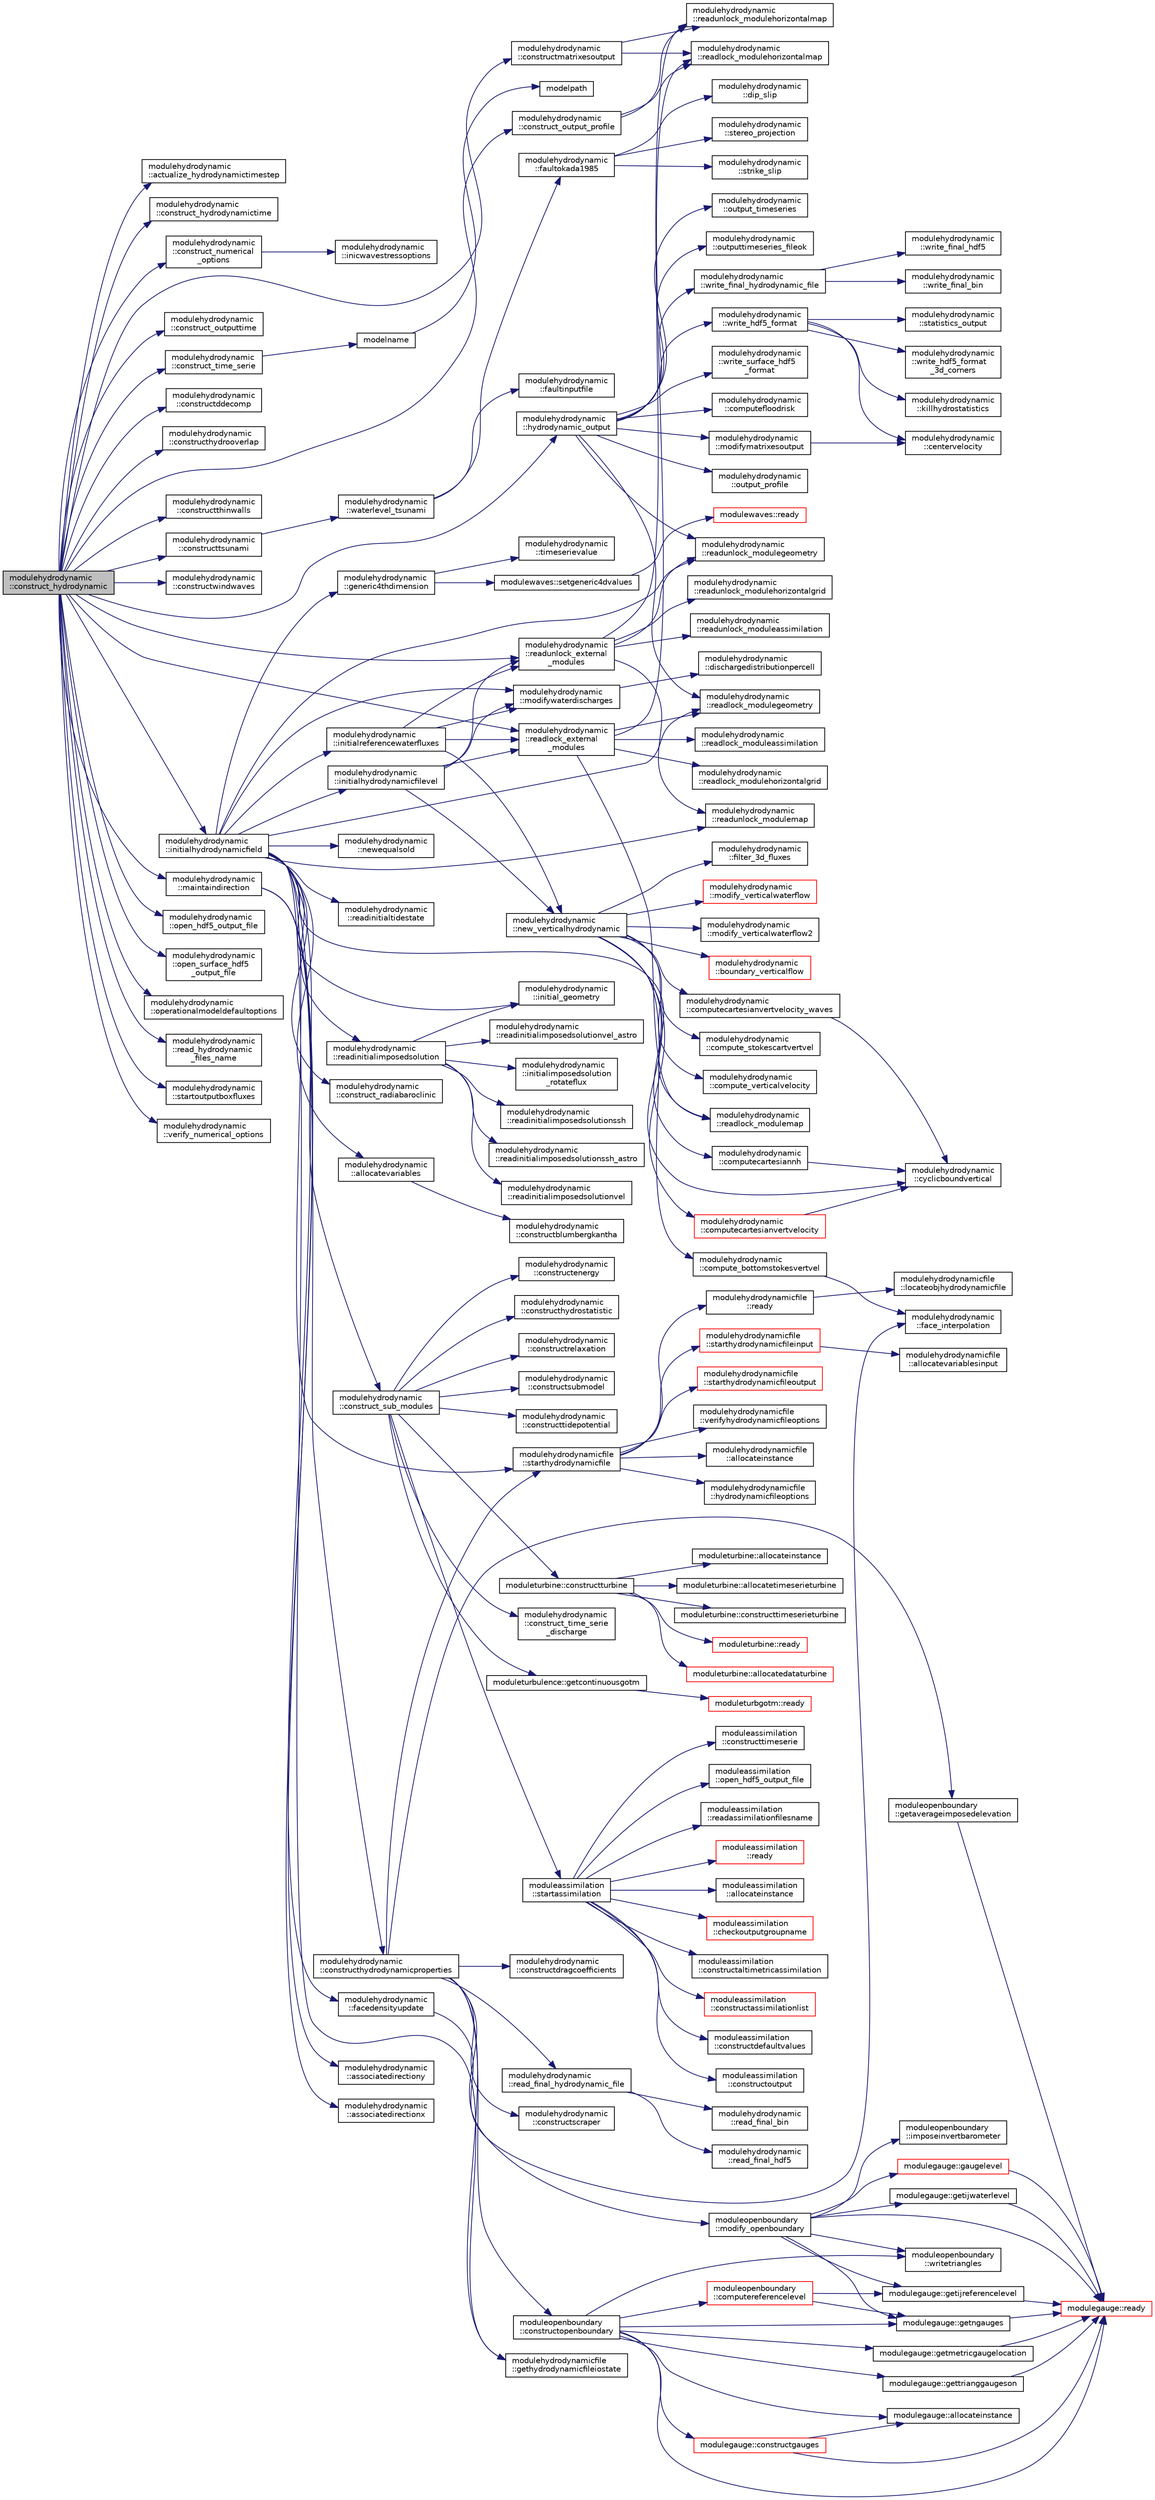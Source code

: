 digraph "modulehydrodynamic::construct_hydrodynamic"
{
 // LATEX_PDF_SIZE
  edge [fontname="Helvetica",fontsize="10",labelfontname="Helvetica",labelfontsize="10"];
  node [fontname="Helvetica",fontsize="10",shape=record];
  rankdir="LR";
  Node1 [label="modulehydrodynamic\l::construct_hydrodynamic",height=0.2,width=0.4,color="black", fillcolor="grey75", style="filled", fontcolor="black",tooltip=" "];
  Node1 -> Node2 [color="midnightblue",fontsize="10",style="solid",fontname="Helvetica"];
  Node2 [label="modulehydrodynamic\l::actualize_hydrodynamictimestep",height=0.2,width=0.4,color="black", fillcolor="white", style="filled",URL="$namespacemodulehydrodynamic.html#a1df79abd6d7bd327711cac635586b443",tooltip=" "];
  Node1 -> Node3 [color="midnightblue",fontsize="10",style="solid",fontname="Helvetica"];
  Node3 [label="modulehydrodynamic\l::construct_hydrodynamictime",height=0.2,width=0.4,color="black", fillcolor="white", style="filled",URL="$namespacemodulehydrodynamic.html#adacb48ce53fa202c94f8c282a714e069",tooltip=" "];
  Node1 -> Node4 [color="midnightblue",fontsize="10",style="solid",fontname="Helvetica"];
  Node4 [label="modulehydrodynamic\l::construct_numerical\l_options",height=0.2,width=0.4,color="black", fillcolor="white", style="filled",URL="$namespacemodulehydrodynamic.html#aec1826f2eaf93245fac759d36238b464",tooltip=" "];
  Node4 -> Node5 [color="midnightblue",fontsize="10",style="solid",fontname="Helvetica"];
  Node5 [label="modulehydrodynamic\l::inicwavestressoptions",height=0.2,width=0.4,color="black", fillcolor="white", style="filled",URL="$namespacemodulehydrodynamic.html#a95bd184509c8f6ec79226d6c0d2fac28",tooltip=" "];
  Node1 -> Node6 [color="midnightblue",fontsize="10",style="solid",fontname="Helvetica"];
  Node6 [label="modulehydrodynamic\l::construct_output_profile",height=0.2,width=0.4,color="black", fillcolor="white", style="filled",URL="$namespacemodulehydrodynamic.html#aa3b8aa943159cc40b65537cff1888b6e",tooltip=" "];
  Node6 -> Node7 [color="midnightblue",fontsize="10",style="solid",fontname="Helvetica"];
  Node7 [label="modulehydrodynamic\l::readlock_modulehorizontalmap",height=0.2,width=0.4,color="black", fillcolor="white", style="filled",URL="$namespacemodulehydrodynamic.html#a2b7951ef8d3385a7141d22cbca764a93",tooltip=" "];
  Node6 -> Node8 [color="midnightblue",fontsize="10",style="solid",fontname="Helvetica"];
  Node8 [label="modulehydrodynamic\l::readunlock_modulehorizontalmap",height=0.2,width=0.4,color="black", fillcolor="white", style="filled",URL="$namespacemodulehydrodynamic.html#af77f71622ac304600bd312437b8af339",tooltip=" "];
  Node1 -> Node9 [color="midnightblue",fontsize="10",style="solid",fontname="Helvetica"];
  Node9 [label="modulehydrodynamic\l::construct_outputtime",height=0.2,width=0.4,color="black", fillcolor="white", style="filled",URL="$namespacemodulehydrodynamic.html#aea0ceff2b860562b897884814ae392d9",tooltip=" "];
  Node1 -> Node10 [color="midnightblue",fontsize="10",style="solid",fontname="Helvetica"];
  Node10 [label="modulehydrodynamic\l::construct_time_serie",height=0.2,width=0.4,color="black", fillcolor="white", style="filled",URL="$namespacemodulehydrodynamic.html#a50ddc8a159376915f9ee9328f388d4fe",tooltip=" "];
  Node10 -> Node11 [color="midnightblue",fontsize="10",style="solid",fontname="Helvetica"];
  Node11 [label="modelname",height=0.2,width=0.4,color="black", fillcolor="white", style="filled",URL="$_main_8_f90.html#af0ae0b978e6573bc461573aa66062e83",tooltip=" "];
  Node11 -> Node12 [color="midnightblue",fontsize="10",style="solid",fontname="Helvetica"];
  Node12 [label="modelpath",height=0.2,width=0.4,color="black", fillcolor="white", style="filled",URL="$_main_8_f90.html#ada5b220b45dcba73a75264dcde43e3bd",tooltip=" "];
  Node1 -> Node13 [color="midnightblue",fontsize="10",style="solid",fontname="Helvetica"];
  Node13 [label="modulehydrodynamic\l::constructddecomp",height=0.2,width=0.4,color="black", fillcolor="white", style="filled",URL="$namespacemodulehydrodynamic.html#ac05ecc81fa8270b9ed0247f513b0c5d9",tooltip=" "];
  Node1 -> Node14 [color="midnightblue",fontsize="10",style="solid",fontname="Helvetica"];
  Node14 [label="modulehydrodynamic\l::constructhydrooverlap",height=0.2,width=0.4,color="black", fillcolor="white", style="filled",URL="$namespacemodulehydrodynamic.html#a144fedbdcc486e7eda6dcae5d0b49d78",tooltip=" "];
  Node1 -> Node15 [color="midnightblue",fontsize="10",style="solid",fontname="Helvetica"];
  Node15 [label="modulehydrodynamic\l::constructmatrixesoutput",height=0.2,width=0.4,color="black", fillcolor="white", style="filled",URL="$namespacemodulehydrodynamic.html#a40ae80918927a7eb25c954cec3bd2b40",tooltip=" "];
  Node15 -> Node7 [color="midnightblue",fontsize="10",style="solid",fontname="Helvetica"];
  Node15 -> Node8 [color="midnightblue",fontsize="10",style="solid",fontname="Helvetica"];
  Node1 -> Node16 [color="midnightblue",fontsize="10",style="solid",fontname="Helvetica"];
  Node16 [label="modulehydrodynamic\l::constructthinwalls",height=0.2,width=0.4,color="black", fillcolor="white", style="filled",URL="$namespacemodulehydrodynamic.html#a072dc4d4b10aa4a8338fa245f13abfec",tooltip=" "];
  Node1 -> Node17 [color="midnightblue",fontsize="10",style="solid",fontname="Helvetica"];
  Node17 [label="modulehydrodynamic\l::constructtsunami",height=0.2,width=0.4,color="black", fillcolor="white", style="filled",URL="$namespacemodulehydrodynamic.html#a4884a32bf5be45ca0a9b657f2998efa7",tooltip=" "];
  Node17 -> Node18 [color="midnightblue",fontsize="10",style="solid",fontname="Helvetica"];
  Node18 [label="modulehydrodynamic\l::waterlevel_tsunami",height=0.2,width=0.4,color="black", fillcolor="white", style="filled",URL="$namespacemodulehydrodynamic.html#af4cd55d170e7b64149a737b5bbe9951c",tooltip=" "];
  Node18 -> Node19 [color="midnightblue",fontsize="10",style="solid",fontname="Helvetica"];
  Node19 [label="modulehydrodynamic\l::faultinputfile",height=0.2,width=0.4,color="black", fillcolor="white", style="filled",URL="$namespacemodulehydrodynamic.html#a639b9213d8587d0f1a43c4b8f842d43f",tooltip=" "];
  Node18 -> Node20 [color="midnightblue",fontsize="10",style="solid",fontname="Helvetica"];
  Node20 [label="modulehydrodynamic\l::faultokada1985",height=0.2,width=0.4,color="black", fillcolor="white", style="filled",URL="$namespacemodulehydrodynamic.html#af90f1292b4b75aa67f18563e3030e056",tooltip=" "];
  Node20 -> Node21 [color="midnightblue",fontsize="10",style="solid",fontname="Helvetica"];
  Node21 [label="modulehydrodynamic\l::dip_slip",height=0.2,width=0.4,color="black", fillcolor="white", style="filled",URL="$namespacemodulehydrodynamic.html#a95f2fab061ef070b4278d48f1e7028e2",tooltip=" "];
  Node20 -> Node22 [color="midnightblue",fontsize="10",style="solid",fontname="Helvetica"];
  Node22 [label="modulehydrodynamic\l::stereo_projection",height=0.2,width=0.4,color="black", fillcolor="white", style="filled",URL="$namespacemodulehydrodynamic.html#a1d685e489f857af3dd0c69835d0b081d",tooltip=" "];
  Node20 -> Node23 [color="midnightblue",fontsize="10",style="solid",fontname="Helvetica"];
  Node23 [label="modulehydrodynamic\l::strike_slip",height=0.2,width=0.4,color="black", fillcolor="white", style="filled",URL="$namespacemodulehydrodynamic.html#a38a2568403edbdf1d10000f553f39252",tooltip=" "];
  Node1 -> Node24 [color="midnightblue",fontsize="10",style="solid",fontname="Helvetica"];
  Node24 [label="modulehydrodynamic\l::constructwindwaves",height=0.2,width=0.4,color="black", fillcolor="white", style="filled",URL="$namespacemodulehydrodynamic.html#acf1676d4429b32307257ed7006fc59e1",tooltip=" "];
  Node1 -> Node25 [color="midnightblue",fontsize="10",style="solid",fontname="Helvetica"];
  Node25 [label="modulehydrodynamic\l::hydrodynamic_output",height=0.2,width=0.4,color="black", fillcolor="white", style="filled",URL="$namespacemodulehydrodynamic.html#a60b8585327586b632ce2934f2676df87",tooltip=" "];
  Node25 -> Node26 [color="midnightblue",fontsize="10",style="solid",fontname="Helvetica"];
  Node26 [label="modulehydrodynamic\l::computefloodrisk",height=0.2,width=0.4,color="black", fillcolor="white", style="filled",URL="$namespacemodulehydrodynamic.html#a3ccbfcaea30af1d03bc8f158f2262081",tooltip=" "];
  Node25 -> Node27 [color="midnightblue",fontsize="10",style="solid",fontname="Helvetica"];
  Node27 [label="modulehydrodynamic\l::modifymatrixesoutput",height=0.2,width=0.4,color="black", fillcolor="white", style="filled",URL="$namespacemodulehydrodynamic.html#a855667e612812156b0ef3370781b2665",tooltip=" "];
  Node27 -> Node28 [color="midnightblue",fontsize="10",style="solid",fontname="Helvetica"];
  Node28 [label="modulehydrodynamic\l::centervelocity",height=0.2,width=0.4,color="black", fillcolor="white", style="filled",URL="$namespacemodulehydrodynamic.html#a7bcb9032bfe7bf84ef03ab8c66f0f159",tooltip=" "];
  Node25 -> Node29 [color="midnightblue",fontsize="10",style="solid",fontname="Helvetica"];
  Node29 [label="modulehydrodynamic\l::output_profile",height=0.2,width=0.4,color="black", fillcolor="white", style="filled",URL="$namespacemodulehydrodynamic.html#aad9764fae86ae409938db759114d0a42",tooltip=" "];
  Node25 -> Node30 [color="midnightblue",fontsize="10",style="solid",fontname="Helvetica"];
  Node30 [label="modulehydrodynamic\l::output_timeseries",height=0.2,width=0.4,color="black", fillcolor="white", style="filled",URL="$namespacemodulehydrodynamic.html#ab09a29c4bbdb3a0c03a3e8630b2d0829",tooltip=" "];
  Node25 -> Node31 [color="midnightblue",fontsize="10",style="solid",fontname="Helvetica"];
  Node31 [label="modulehydrodynamic\l::outputtimeseries_fileok",height=0.2,width=0.4,color="black", fillcolor="white", style="filled",URL="$namespacemodulehydrodynamic.html#afe3a3545dc2734b3f2191fd87324ec7b",tooltip=" "];
  Node25 -> Node32 [color="midnightblue",fontsize="10",style="solid",fontname="Helvetica"];
  Node32 [label="modulehydrodynamic\l::readlock_modulegeometry",height=0.2,width=0.4,color="black", fillcolor="white", style="filled",URL="$namespacemodulehydrodynamic.html#a1a5e2244778fa6a2caa0ff13ec7eb67b",tooltip=" "];
  Node25 -> Node33 [color="midnightblue",fontsize="10",style="solid",fontname="Helvetica"];
  Node33 [label="modulehydrodynamic\l::readunlock_modulegeometry",height=0.2,width=0.4,color="black", fillcolor="white", style="filled",URL="$namespacemodulehydrodynamic.html#a987bae5d3ffa9f3fc96e0dfa2ead01ad",tooltip=" "];
  Node25 -> Node34 [color="midnightblue",fontsize="10",style="solid",fontname="Helvetica"];
  Node34 [label="modulehydrodynamic\l::write_final_hydrodynamic_file",height=0.2,width=0.4,color="black", fillcolor="white", style="filled",URL="$namespacemodulehydrodynamic.html#a633e5bd5e4240a071e45a505396056eb",tooltip=" "];
  Node34 -> Node35 [color="midnightblue",fontsize="10",style="solid",fontname="Helvetica"];
  Node35 [label="modulehydrodynamic\l::write_final_bin",height=0.2,width=0.4,color="black", fillcolor="white", style="filled",URL="$namespacemodulehydrodynamic.html#a5bdef2c140ebc772066fbee498f4cccb",tooltip=" "];
  Node34 -> Node36 [color="midnightblue",fontsize="10",style="solid",fontname="Helvetica"];
  Node36 [label="modulehydrodynamic\l::write_final_hdf5",height=0.2,width=0.4,color="black", fillcolor="white", style="filled",URL="$namespacemodulehydrodynamic.html#af8baaec85d39b5b0c7ce04593a4ba674",tooltip=" "];
  Node25 -> Node37 [color="midnightblue",fontsize="10",style="solid",fontname="Helvetica"];
  Node37 [label="modulehydrodynamic\l::write_hdf5_format",height=0.2,width=0.4,color="black", fillcolor="white", style="filled",URL="$namespacemodulehydrodynamic.html#affc6eb8b5c260e1da6146c7a34c7849b",tooltip=" "];
  Node37 -> Node28 [color="midnightblue",fontsize="10",style="solid",fontname="Helvetica"];
  Node37 -> Node38 [color="midnightblue",fontsize="10",style="solid",fontname="Helvetica"];
  Node38 [label="modulehydrodynamic\l::killhydrostatistics",height=0.2,width=0.4,color="black", fillcolor="white", style="filled",URL="$namespacemodulehydrodynamic.html#a4ef7d15d1c97d54f708e71f1262485b0",tooltip=" "];
  Node37 -> Node39 [color="midnightblue",fontsize="10",style="solid",fontname="Helvetica"];
  Node39 [label="modulehydrodynamic\l::statistics_output",height=0.2,width=0.4,color="black", fillcolor="white", style="filled",URL="$namespacemodulehydrodynamic.html#ab12f940af5dec2fe8ed4767b7a50fc07",tooltip=" "];
  Node37 -> Node40 [color="midnightblue",fontsize="10",style="solid",fontname="Helvetica"];
  Node40 [label="modulehydrodynamic\l::write_hdf5_format\l_3d_corners",height=0.2,width=0.4,color="black", fillcolor="white", style="filled",URL="$namespacemodulehydrodynamic.html#a498bcdbfc45f35fcacd1bcbcbcff5a34",tooltip=" "];
  Node25 -> Node41 [color="midnightblue",fontsize="10",style="solid",fontname="Helvetica"];
  Node41 [label="modulehydrodynamic\l::write_surface_hdf5\l_format",height=0.2,width=0.4,color="black", fillcolor="white", style="filled",URL="$namespacemodulehydrodynamic.html#ae031a7cef6170ae4c1b13ffb602108a6",tooltip=" "];
  Node1 -> Node42 [color="midnightblue",fontsize="10",style="solid",fontname="Helvetica"];
  Node42 [label="modulehydrodynamic\l::initialhydrodynamicfield",height=0.2,width=0.4,color="black", fillcolor="white", style="filled",URL="$namespacemodulehydrodynamic.html#a4627a0c2583b12e5490b0ddf81573972",tooltip=" "];
  Node42 -> Node43 [color="midnightblue",fontsize="10",style="solid",fontname="Helvetica"];
  Node43 [label="modulehydrodynamic\l::allocatevariables",height=0.2,width=0.4,color="black", fillcolor="white", style="filled",URL="$namespacemodulehydrodynamic.html#a0f6a249ae16b4abbfcead3fdc4641a89",tooltip=" "];
  Node43 -> Node44 [color="midnightblue",fontsize="10",style="solid",fontname="Helvetica"];
  Node44 [label="modulehydrodynamic\l::constructblumbergkantha",height=0.2,width=0.4,color="black", fillcolor="white", style="filled",URL="$namespacemodulehydrodynamic.html#afd2aaa7b8dac18e2bd28abcf31a9cb16",tooltip=" "];
  Node42 -> Node45 [color="midnightblue",fontsize="10",style="solid",fontname="Helvetica"];
  Node45 [label="modulehydrodynamic\l::construct_radiabaroclinic",height=0.2,width=0.4,color="black", fillcolor="white", style="filled",URL="$namespacemodulehydrodynamic.html#a2c1b59ad00ab5b15fcde63fd663d2f54",tooltip=" "];
  Node42 -> Node46 [color="midnightblue",fontsize="10",style="solid",fontname="Helvetica"];
  Node46 [label="modulehydrodynamic\l::construct_sub_modules",height=0.2,width=0.4,color="black", fillcolor="white", style="filled",URL="$namespacemodulehydrodynamic.html#acaa5f838138b21f2c4d3c245177ae6bf",tooltip=" "];
  Node46 -> Node47 [color="midnightblue",fontsize="10",style="solid",fontname="Helvetica"];
  Node47 [label="modulehydrodynamic\l::construct_time_serie\l_discharge",height=0.2,width=0.4,color="black", fillcolor="white", style="filled",URL="$namespacemodulehydrodynamic.html#ae0edf0b5ed199a732c27734b798443ab",tooltip=" "];
  Node46 -> Node48 [color="midnightblue",fontsize="10",style="solid",fontname="Helvetica"];
  Node48 [label="modulehydrodynamic\l::constructenergy",height=0.2,width=0.4,color="black", fillcolor="white", style="filled",URL="$namespacemodulehydrodynamic.html#a048299b4cfb1c4c013ad653ff9e85f70",tooltip=" "];
  Node46 -> Node49 [color="midnightblue",fontsize="10",style="solid",fontname="Helvetica"];
  Node49 [label="modulehydrodynamic\l::constructhydrostatistic",height=0.2,width=0.4,color="black", fillcolor="white", style="filled",URL="$namespacemodulehydrodynamic.html#a03c47a8a1c14b9e6471a24944ad9aae5",tooltip=" "];
  Node46 -> Node50 [color="midnightblue",fontsize="10",style="solid",fontname="Helvetica"];
  Node50 [label="modulehydrodynamic\l::constructrelaxation",height=0.2,width=0.4,color="black", fillcolor="white", style="filled",URL="$namespacemodulehydrodynamic.html#ac37871a130f9232cb11f29fc34327f44",tooltip=" "];
  Node46 -> Node51 [color="midnightblue",fontsize="10",style="solid",fontname="Helvetica"];
  Node51 [label="modulehydrodynamic\l::constructsubmodel",height=0.2,width=0.4,color="black", fillcolor="white", style="filled",URL="$namespacemodulehydrodynamic.html#a2892f053e17fe9b586d237a8b6684326",tooltip=" "];
  Node46 -> Node52 [color="midnightblue",fontsize="10",style="solid",fontname="Helvetica"];
  Node52 [label="modulehydrodynamic\l::constructtidepotential",height=0.2,width=0.4,color="black", fillcolor="white", style="filled",URL="$namespacemodulehydrodynamic.html#a2a52e863aeb7df55203e4f6646d9b4a5",tooltip=" "];
  Node46 -> Node53 [color="midnightblue",fontsize="10",style="solid",fontname="Helvetica"];
  Node53 [label="moduleturbine::constructturbine",height=0.2,width=0.4,color="black", fillcolor="white", style="filled",URL="$namespacemoduleturbine.html#aa2c0679550365b9b4e3258a1d4a155cf",tooltip=" "];
  Node53 -> Node54 [color="midnightblue",fontsize="10",style="solid",fontname="Helvetica"];
  Node54 [label="moduleturbine::allocatedataturbine",height=0.2,width=0.4,color="red", fillcolor="white", style="filled",URL="$namespacemoduleturbine.html#a7059f998720fdb2216b49dcc732d5d14",tooltip=" "];
  Node53 -> Node56 [color="midnightblue",fontsize="10",style="solid",fontname="Helvetica"];
  Node56 [label="moduleturbine::allocateinstance",height=0.2,width=0.4,color="black", fillcolor="white", style="filled",URL="$namespacemoduleturbine.html#ae9c4617b28df25e1f4b06eb1ae1051e4",tooltip=" "];
  Node53 -> Node57 [color="midnightblue",fontsize="10",style="solid",fontname="Helvetica"];
  Node57 [label="moduleturbine::allocatetimeserieturbine",height=0.2,width=0.4,color="black", fillcolor="white", style="filled",URL="$namespacemoduleturbine.html#aed8d3d353e62537ef1a5c8225de8339a",tooltip=" "];
  Node53 -> Node58 [color="midnightblue",fontsize="10",style="solid",fontname="Helvetica"];
  Node58 [label="moduleturbine::constructtimeserieturbine",height=0.2,width=0.4,color="black", fillcolor="white", style="filled",URL="$namespacemoduleturbine.html#a9771605ad11401e5f01589b0db35b8f2",tooltip=" "];
  Node53 -> Node59 [color="midnightblue",fontsize="10",style="solid",fontname="Helvetica"];
  Node59 [label="moduleturbine::ready",height=0.2,width=0.4,color="red", fillcolor="white", style="filled",URL="$namespacemoduleturbine.html#a05e91853a3be1ed656ff05d69618a83d",tooltip=" "];
  Node46 -> Node61 [color="midnightblue",fontsize="10",style="solid",fontname="Helvetica"];
  Node61 [label="moduleturbulence::getcontinuousgotm",height=0.2,width=0.4,color="black", fillcolor="white", style="filled",URL="$namespacemoduleturbulence.html#a78bc503a0ceb792c161200d1e1e51bf0",tooltip=" "];
  Node61 -> Node62 [color="midnightblue",fontsize="10",style="solid",fontname="Helvetica"];
  Node62 [label="moduleturbgotm::ready",height=0.2,width=0.4,color="red", fillcolor="white", style="filled",URL="$namespacemoduleturbgotm.html#a8b59a232d6c61837f14e169cef43d695",tooltip=" "];
  Node46 -> Node64 [color="midnightblue",fontsize="10",style="solid",fontname="Helvetica"];
  Node64 [label="moduleassimilation\l::startassimilation",height=0.2,width=0.4,color="black", fillcolor="white", style="filled",URL="$namespacemoduleassimilation.html#a686ae542667f0f0269fb4baa108cbcf7",tooltip=" "];
  Node64 -> Node65 [color="midnightblue",fontsize="10",style="solid",fontname="Helvetica"];
  Node65 [label="moduleassimilation\l::allocateinstance",height=0.2,width=0.4,color="black", fillcolor="white", style="filled",URL="$namespacemoduleassimilation.html#aad981de22073d1a61a32131d203265ca",tooltip=" "];
  Node64 -> Node66 [color="midnightblue",fontsize="10",style="solid",fontname="Helvetica"];
  Node66 [label="moduleassimilation\l::checkoutputgroupname",height=0.2,width=0.4,color="red", fillcolor="white", style="filled",URL="$namespacemoduleassimilation.html#a1b4d27f4d26e160f4573114fe6adccfa",tooltip=" "];
  Node64 -> Node68 [color="midnightblue",fontsize="10",style="solid",fontname="Helvetica"];
  Node68 [label="moduleassimilation\l::constructaltimetricassimilation",height=0.2,width=0.4,color="black", fillcolor="white", style="filled",URL="$namespacemoduleassimilation.html#a26af0cc2dc6eb3e9e9dbefe2fb8c7b48",tooltip=" "];
  Node64 -> Node69 [color="midnightblue",fontsize="10",style="solid",fontname="Helvetica"];
  Node69 [label="moduleassimilation\l::constructassimilationlist",height=0.2,width=0.4,color="red", fillcolor="white", style="filled",URL="$namespacemoduleassimilation.html#a6f4678dd5995e947ccdc126f9abf9f6c",tooltip=" "];
  Node64 -> Node75 [color="midnightblue",fontsize="10",style="solid",fontname="Helvetica"];
  Node75 [label="moduleassimilation\l::constructdefaultvalues",height=0.2,width=0.4,color="black", fillcolor="white", style="filled",URL="$namespacemoduleassimilation.html#a36567d94797edf3126246af1ea39e536",tooltip=" "];
  Node64 -> Node76 [color="midnightblue",fontsize="10",style="solid",fontname="Helvetica"];
  Node76 [label="moduleassimilation\l::constructoutput",height=0.2,width=0.4,color="black", fillcolor="white", style="filled",URL="$namespacemoduleassimilation.html#a0290dba29cfc2f2e50954134308fdd93",tooltip=" "];
  Node64 -> Node77 [color="midnightblue",fontsize="10",style="solid",fontname="Helvetica"];
  Node77 [label="moduleassimilation\l::constructtimeserie",height=0.2,width=0.4,color="black", fillcolor="white", style="filled",URL="$namespacemoduleassimilation.html#ac14668590d74858a7daa3e19238d2a79",tooltip=" "];
  Node64 -> Node78 [color="midnightblue",fontsize="10",style="solid",fontname="Helvetica"];
  Node78 [label="moduleassimilation\l::open_hdf5_output_file",height=0.2,width=0.4,color="black", fillcolor="white", style="filled",URL="$namespacemoduleassimilation.html#aaef927508148ef953ad8a480d4843ece",tooltip=" "];
  Node64 -> Node79 [color="midnightblue",fontsize="10",style="solid",fontname="Helvetica"];
  Node79 [label="moduleassimilation\l::readassimilationfilesname",height=0.2,width=0.4,color="black", fillcolor="white", style="filled",URL="$namespacemoduleassimilation.html#a7409230e777bc5f92a43eb6fe78da6b9",tooltip=" "];
  Node64 -> Node80 [color="midnightblue",fontsize="10",style="solid",fontname="Helvetica"];
  Node80 [label="moduleassimilation\l::ready",height=0.2,width=0.4,color="red", fillcolor="white", style="filled",URL="$namespacemoduleassimilation.html#a7c7eb17646a26837c5dfb9acc963b010",tooltip=" "];
  Node42 -> Node82 [color="midnightblue",fontsize="10",style="solid",fontname="Helvetica"];
  Node82 [label="modulehydrodynamic\l::constructhydrodynamicproperties",height=0.2,width=0.4,color="black", fillcolor="white", style="filled",URL="$namespacemodulehydrodynamic.html#af871717e205963c29069ba0ee23cd512",tooltip=" "];
  Node82 -> Node83 [color="midnightblue",fontsize="10",style="solid",fontname="Helvetica"];
  Node83 [label="modulehydrodynamic\l::constructdragcoefficients",height=0.2,width=0.4,color="black", fillcolor="white", style="filled",URL="$namespacemodulehydrodynamic.html#ae2c9c19e22a3490a8d02e575bf8dd5a7",tooltip=" "];
  Node82 -> Node84 [color="midnightblue",fontsize="10",style="solid",fontname="Helvetica"];
  Node84 [label="moduleopenboundary\l::constructopenboundary",height=0.2,width=0.4,color="black", fillcolor="white", style="filled",URL="$namespacemoduleopenboundary.html#a4de0cd486a833b86ff9e035de046ff81",tooltip=" "];
  Node84 -> Node85 [color="midnightblue",fontsize="10",style="solid",fontname="Helvetica"];
  Node85 [label="modulegauge::allocateinstance",height=0.2,width=0.4,color="black", fillcolor="white", style="filled",URL="$namespacemodulegauge.html#a1aea609b0bda24026589e2d67bf3e0ab",tooltip=" "];
  Node84 -> Node86 [color="midnightblue",fontsize="10",style="solid",fontname="Helvetica"];
  Node86 [label="moduleopenboundary\l::computereferencelevel",height=0.2,width=0.4,color="red", fillcolor="white", style="filled",URL="$namespacemoduleopenboundary.html#a4aaa938f269710f21fa7500a3501905a",tooltip=" "];
  Node86 -> Node87 [color="midnightblue",fontsize="10",style="solid",fontname="Helvetica"];
  Node87 [label="modulegauge::getijreferencelevel",height=0.2,width=0.4,color="black", fillcolor="white", style="filled",URL="$namespacemodulegauge.html#a9b801d4a79f8bfd52e8276c2b5525b5e",tooltip=" "];
  Node87 -> Node88 [color="midnightblue",fontsize="10",style="solid",fontname="Helvetica"];
  Node88 [label="modulegauge::ready",height=0.2,width=0.4,color="red", fillcolor="white", style="filled",URL="$namespacemodulegauge.html#a8ece20a220d6beae6919846687d6fe8f",tooltip=" "];
  Node86 -> Node90 [color="midnightblue",fontsize="10",style="solid",fontname="Helvetica"];
  Node90 [label="modulegauge::getngauges",height=0.2,width=0.4,color="black", fillcolor="white", style="filled",URL="$namespacemodulegauge.html#a7a4e1ac4c0d2468bf869594a8677a7d0",tooltip=" "];
  Node90 -> Node88 [color="midnightblue",fontsize="10",style="solid",fontname="Helvetica"];
  Node84 -> Node92 [color="midnightblue",fontsize="10",style="solid",fontname="Helvetica"];
  Node92 [label="modulegauge::constructgauges",height=0.2,width=0.4,color="red", fillcolor="white", style="filled",URL="$namespacemodulegauge.html#a5f441d56f4c693dc4323df1e0d702ea6",tooltip=" "];
  Node92 -> Node85 [color="midnightblue",fontsize="10",style="solid",fontname="Helvetica"];
  Node92 -> Node88 [color="midnightblue",fontsize="10",style="solid",fontname="Helvetica"];
  Node84 -> Node148 [color="midnightblue",fontsize="10",style="solid",fontname="Helvetica"];
  Node148 [label="modulegauge::getmetricgaugelocation",height=0.2,width=0.4,color="black", fillcolor="white", style="filled",URL="$namespacemodulegauge.html#af98cce9ae7ea92a6068724894d803842",tooltip=" "];
  Node148 -> Node88 [color="midnightblue",fontsize="10",style="solid",fontname="Helvetica"];
  Node84 -> Node90 [color="midnightblue",fontsize="10",style="solid",fontname="Helvetica"];
  Node84 -> Node149 [color="midnightblue",fontsize="10",style="solid",fontname="Helvetica"];
  Node149 [label="modulegauge::gettrianggaugeson",height=0.2,width=0.4,color="black", fillcolor="white", style="filled",URL="$namespacemodulegauge.html#a0912cebda10faa15469d951016b5db0e",tooltip=" "];
  Node149 -> Node88 [color="midnightblue",fontsize="10",style="solid",fontname="Helvetica"];
  Node84 -> Node88 [color="midnightblue",fontsize="10",style="solid",fontname="Helvetica"];
  Node84 -> Node150 [color="midnightblue",fontsize="10",style="solid",fontname="Helvetica"];
  Node150 [label="moduleopenboundary\l::writetriangles",height=0.2,width=0.4,color="black", fillcolor="white", style="filled",URL="$namespacemoduleopenboundary.html#a0f8bf6cd86f964a155b3d7b4c3a54497",tooltip=" "];
  Node82 -> Node151 [color="midnightblue",fontsize="10",style="solid",fontname="Helvetica"];
  Node151 [label="modulehydrodynamic\l::constructscraper",height=0.2,width=0.4,color="black", fillcolor="white", style="filled",URL="$namespacemodulehydrodynamic.html#aced773f111ad70fa9ce5069abbc8a7eb",tooltip=" "];
  Node82 -> Node152 [color="midnightblue",fontsize="10",style="solid",fontname="Helvetica"];
  Node152 [label="moduleopenboundary\l::getaverageimposedelevation",height=0.2,width=0.4,color="black", fillcolor="white", style="filled",URL="$namespacemoduleopenboundary.html#a52848b363ed0632be0c32b49a6d17cd4",tooltip=" "];
  Node152 -> Node88 [color="midnightblue",fontsize="10",style="solid",fontname="Helvetica"];
  Node82 -> Node153 [color="midnightblue",fontsize="10",style="solid",fontname="Helvetica"];
  Node153 [label="modulehydrodynamicfile\l::gethydrodynamicfileiostate",height=0.2,width=0.4,color="black", fillcolor="white", style="filled",URL="$namespacemodulehydrodynamicfile.html#a8095cd04310d0ed954d72fb7021c5141",tooltip=" "];
  Node82 -> Node154 [color="midnightblue",fontsize="10",style="solid",fontname="Helvetica"];
  Node154 [label="moduleopenboundary\l::modify_openboundary",height=0.2,width=0.4,color="black", fillcolor="white", style="filled",URL="$namespacemoduleopenboundary.html#ab4eb76c328f66777a2d624134933208e",tooltip=" "];
  Node154 -> Node155 [color="midnightblue",fontsize="10",style="solid",fontname="Helvetica"];
  Node155 [label="modulegauge::gaugelevel",height=0.2,width=0.4,color="red", fillcolor="white", style="filled",URL="$namespacemodulegauge.html#a40e51c18500557c90968e17a5ec8a550",tooltip=" "];
  Node155 -> Node88 [color="midnightblue",fontsize="10",style="solid",fontname="Helvetica"];
  Node154 -> Node87 [color="midnightblue",fontsize="10",style="solid",fontname="Helvetica"];
  Node154 -> Node160 [color="midnightblue",fontsize="10",style="solid",fontname="Helvetica"];
  Node160 [label="modulegauge::getijwaterlevel",height=0.2,width=0.4,color="black", fillcolor="white", style="filled",URL="$namespacemodulegauge.html#aa7b1b101cf558db427ad03b4a0e72f09",tooltip=" "];
  Node160 -> Node88 [color="midnightblue",fontsize="10",style="solid",fontname="Helvetica"];
  Node154 -> Node90 [color="midnightblue",fontsize="10",style="solid",fontname="Helvetica"];
  Node154 -> Node161 [color="midnightblue",fontsize="10",style="solid",fontname="Helvetica"];
  Node161 [label="moduleopenboundary\l::imposeinvertbarometer",height=0.2,width=0.4,color="black", fillcolor="white", style="filled",URL="$namespacemoduleopenboundary.html#a286febb2e6ff9645adfa5b2e89882bcb",tooltip=" "];
  Node154 -> Node88 [color="midnightblue",fontsize="10",style="solid",fontname="Helvetica"];
  Node154 -> Node150 [color="midnightblue",fontsize="10",style="solid",fontname="Helvetica"];
  Node82 -> Node162 [color="midnightblue",fontsize="10",style="solid",fontname="Helvetica"];
  Node162 [label="modulehydrodynamic\l::read_final_hydrodynamic_file",height=0.2,width=0.4,color="black", fillcolor="white", style="filled",URL="$namespacemodulehydrodynamic.html#aac2dc91eeafc8e79ef7e6399aca89537",tooltip=" "];
  Node162 -> Node163 [color="midnightblue",fontsize="10",style="solid",fontname="Helvetica"];
  Node163 [label="modulehydrodynamic\l::read_final_bin",height=0.2,width=0.4,color="black", fillcolor="white", style="filled",URL="$namespacemodulehydrodynamic.html#a24c75082fcb309f40ebc8ab0a0493fc8",tooltip=" "];
  Node162 -> Node164 [color="midnightblue",fontsize="10",style="solid",fontname="Helvetica"];
  Node164 [label="modulehydrodynamic\l::read_final_hdf5",height=0.2,width=0.4,color="black", fillcolor="white", style="filled",URL="$namespacemodulehydrodynamic.html#aa415cabf6ef4f9af6364e7cb2a1619a9",tooltip=" "];
  Node82 -> Node165 [color="midnightblue",fontsize="10",style="solid",fontname="Helvetica"];
  Node165 [label="modulehydrodynamicfile\l::starthydrodynamicfile",height=0.2,width=0.4,color="black", fillcolor="white", style="filled",URL="$namespacemodulehydrodynamicfile.html#afa04d9ff5074b735139f9addb9b466d7",tooltip=" "];
  Node165 -> Node166 [color="midnightblue",fontsize="10",style="solid",fontname="Helvetica"];
  Node166 [label="modulehydrodynamicfile\l::allocateinstance",height=0.2,width=0.4,color="black", fillcolor="white", style="filled",URL="$namespacemodulehydrodynamicfile.html#a5235543e6aa405ed126b0ca0fdf38961",tooltip=" "];
  Node165 -> Node167 [color="midnightblue",fontsize="10",style="solid",fontname="Helvetica"];
  Node167 [label="modulehydrodynamicfile\l::hydrodynamicfileoptions",height=0.2,width=0.4,color="black", fillcolor="white", style="filled",URL="$namespacemodulehydrodynamicfile.html#a091307ffd36898af46af80552e9243ab",tooltip=" "];
  Node165 -> Node168 [color="midnightblue",fontsize="10",style="solid",fontname="Helvetica"];
  Node168 [label="modulehydrodynamicfile\l::ready",height=0.2,width=0.4,color="black", fillcolor="white", style="filled",URL="$namespacemodulehydrodynamicfile.html#ab74a3df233aec6594db3ce069b1a2c25",tooltip=" "];
  Node168 -> Node169 [color="midnightblue",fontsize="10",style="solid",fontname="Helvetica"];
  Node169 [label="modulehydrodynamicfile\l::locateobjhydrodynamicfile",height=0.2,width=0.4,color="black", fillcolor="white", style="filled",URL="$namespacemodulehydrodynamicfile.html#aa662fd4d0a1262940a320a6801dbe247",tooltip=" "];
  Node165 -> Node170 [color="midnightblue",fontsize="10",style="solid",fontname="Helvetica"];
  Node170 [label="modulehydrodynamicfile\l::starthydrodynamicfileinput",height=0.2,width=0.4,color="red", fillcolor="white", style="filled",URL="$namespacemodulehydrodynamicfile.html#aab72ffaa67d987e2e0df7cd6249eac99",tooltip=" "];
  Node170 -> Node171 [color="midnightblue",fontsize="10",style="solid",fontname="Helvetica"];
  Node171 [label="modulehydrodynamicfile\l::allocatevariablesinput",height=0.2,width=0.4,color="black", fillcolor="white", style="filled",URL="$namespacemodulehydrodynamicfile.html#ac67e9023c973dadd99ed3b893b1cc9ad",tooltip=" "];
  Node165 -> Node176 [color="midnightblue",fontsize="10",style="solid",fontname="Helvetica"];
  Node176 [label="modulehydrodynamicfile\l::starthydrodynamicfileoutput",height=0.2,width=0.4,color="red", fillcolor="white", style="filled",URL="$namespacemodulehydrodynamicfile.html#a782ea415676eeb21e1368c0c2dd1e710",tooltip=" "];
  Node165 -> Node181 [color="midnightblue",fontsize="10",style="solid",fontname="Helvetica"];
  Node181 [label="modulehydrodynamicfile\l::verifyhydrodynamicfileoptions",height=0.2,width=0.4,color="black", fillcolor="white", style="filled",URL="$namespacemodulehydrodynamicfile.html#acd3245c0ac200350cf4d9bd623090e6b",tooltip=" "];
  Node42 -> Node182 [color="midnightblue",fontsize="10",style="solid",fontname="Helvetica"];
  Node182 [label="modulehydrodynamic\l::generic4thdimension",height=0.2,width=0.4,color="black", fillcolor="white", style="filled",URL="$namespacemodulehydrodynamic.html#a1edb0b24590f8074445b2a82f3bf1daf",tooltip=" "];
  Node182 -> Node183 [color="midnightblue",fontsize="10",style="solid",fontname="Helvetica"];
  Node183 [label="modulewaves::setgeneric4dvalues",height=0.2,width=0.4,color="black", fillcolor="white", style="filled",URL="$namespacemodulewaves.html#a27286ddaee0e46cf76c86b80a35ee9ad",tooltip=" "];
  Node183 -> Node184 [color="midnightblue",fontsize="10",style="solid",fontname="Helvetica"];
  Node184 [label="modulewaves::ready",height=0.2,width=0.4,color="red", fillcolor="white", style="filled",URL="$namespacemodulewaves.html#a15beb6e5dff252a4c77c47d43f9b6385",tooltip=" "];
  Node182 -> Node186 [color="midnightblue",fontsize="10",style="solid",fontname="Helvetica"];
  Node186 [label="modulehydrodynamic\l::timeserievalue",height=0.2,width=0.4,color="black", fillcolor="white", style="filled",URL="$namespacemodulehydrodynamic.html#a5ac5205b827b25fab464de95d2c838bf",tooltip=" "];
  Node42 -> Node153 [color="midnightblue",fontsize="10",style="solid",fontname="Helvetica"];
  Node42 -> Node187 [color="midnightblue",fontsize="10",style="solid",fontname="Helvetica"];
  Node187 [label="modulehydrodynamic\l::initial_geometry",height=0.2,width=0.4,color="black", fillcolor="white", style="filled",URL="$namespacemodulehydrodynamic.html#aed12798a19237f32da3dbf20b90a6e41",tooltip=" "];
  Node42 -> Node188 [color="midnightblue",fontsize="10",style="solid",fontname="Helvetica"];
  Node188 [label="modulehydrodynamic\l::initialhydrodynamicfilevel",height=0.2,width=0.4,color="black", fillcolor="white", style="filled",URL="$namespacemodulehydrodynamic.html#acc95ab35ad823a54bc0cab6a88e60830",tooltip=" "];
  Node188 -> Node189 [color="midnightblue",fontsize="10",style="solid",fontname="Helvetica"];
  Node189 [label="modulehydrodynamic\l::modifywaterdischarges",height=0.2,width=0.4,color="black", fillcolor="white", style="filled",URL="$namespacemodulehydrodynamic.html#a3efd394333f3dd01635ae28bbea6dd28",tooltip=" "];
  Node189 -> Node190 [color="midnightblue",fontsize="10",style="solid",fontname="Helvetica"];
  Node190 [label="modulehydrodynamic\l::dischargedistributionpercell",height=0.2,width=0.4,color="black", fillcolor="white", style="filled",URL="$namespacemodulehydrodynamic.html#af887912ae7453edc3375d52c4f6cdfc3",tooltip=" "];
  Node188 -> Node191 [color="midnightblue",fontsize="10",style="solid",fontname="Helvetica"];
  Node191 [label="modulehydrodynamic\l::new_verticalhydrodynamic",height=0.2,width=0.4,color="black", fillcolor="white", style="filled",URL="$namespacemodulehydrodynamic.html#a9865dafdd7098ab67142ed4fe05d5548",tooltip=" "];
  Node191 -> Node192 [color="midnightblue",fontsize="10",style="solid",fontname="Helvetica"];
  Node192 [label="modulehydrodynamic\l::boundary_verticalflow",height=0.2,width=0.4,color="red", fillcolor="white", style="filled",URL="$namespacemodulehydrodynamic.html#a08186b721c96e023d8a58a34dc22522f",tooltip=" "];
  Node191 -> Node195 [color="midnightblue",fontsize="10",style="solid",fontname="Helvetica"];
  Node195 [label="modulehydrodynamic\l::compute_bottomstokesvertvel",height=0.2,width=0.4,color="black", fillcolor="white", style="filled",URL="$namespacemodulehydrodynamic.html#a7cd2ef8de29d245b1298263b1facaaea",tooltip=" "];
  Node195 -> Node196 [color="midnightblue",fontsize="10",style="solid",fontname="Helvetica"];
  Node196 [label="modulehydrodynamic\l::face_interpolation",height=0.2,width=0.4,color="black", fillcolor="white", style="filled",URL="$namespacemodulehydrodynamic.html#aeaeab24d9e7539d66950b61105ead64f",tooltip=" "];
  Node191 -> Node197 [color="midnightblue",fontsize="10",style="solid",fontname="Helvetica"];
  Node197 [label="modulehydrodynamic\l::compute_stokescartvertvel",height=0.2,width=0.4,color="black", fillcolor="white", style="filled",URL="$namespacemodulehydrodynamic.html#abb245df1c1a4f6ca752bd7181e8c61e1",tooltip=" "];
  Node191 -> Node198 [color="midnightblue",fontsize="10",style="solid",fontname="Helvetica"];
  Node198 [label="modulehydrodynamic\l::compute_verticalvelocity",height=0.2,width=0.4,color="black", fillcolor="white", style="filled",URL="$namespacemodulehydrodynamic.html#aced7b976b91c1f042518042a8b14bad5",tooltip=" "];
  Node191 -> Node199 [color="midnightblue",fontsize="10",style="solid",fontname="Helvetica"];
  Node199 [label="modulehydrodynamic\l::computecartesiannh",height=0.2,width=0.4,color="black", fillcolor="white", style="filled",URL="$namespacemodulehydrodynamic.html#a40e6066d8e63726036522b3dcddee56a",tooltip=" "];
  Node199 -> Node200 [color="midnightblue",fontsize="10",style="solid",fontname="Helvetica"];
  Node200 [label="modulehydrodynamic\l::cyclicboundvertical",height=0.2,width=0.4,color="black", fillcolor="white", style="filled",URL="$namespacemodulehydrodynamic.html#a700b6b9b38f8b3e2c1a84293c349c18a",tooltip=" "];
  Node191 -> Node201 [color="midnightblue",fontsize="10",style="solid",fontname="Helvetica"];
  Node201 [label="modulehydrodynamic\l::computecartesianvertvelocity",height=0.2,width=0.4,color="red", fillcolor="white", style="filled",URL="$namespacemodulehydrodynamic.html#a6063cff17a8575e5ea95e38e9a14da2d",tooltip="computes vertical velocity"];
  Node201 -> Node200 [color="midnightblue",fontsize="10",style="solid",fontname="Helvetica"];
  Node191 -> Node205 [color="midnightblue",fontsize="10",style="solid",fontname="Helvetica"];
  Node205 [label="modulehydrodynamic\l::computecartesianvertvelocity_waves",height=0.2,width=0.4,color="black", fillcolor="white", style="filled",URL="$namespacemodulehydrodynamic.html#a0db86466331e0f34d09dc68a50b1b90a",tooltip=" "];
  Node205 -> Node200 [color="midnightblue",fontsize="10",style="solid",fontname="Helvetica"];
  Node191 -> Node200 [color="midnightblue",fontsize="10",style="solid",fontname="Helvetica"];
  Node191 -> Node206 [color="midnightblue",fontsize="10",style="solid",fontname="Helvetica"];
  Node206 [label="modulehydrodynamic\l::filter_3d_fluxes",height=0.2,width=0.4,color="black", fillcolor="white", style="filled",URL="$namespacemodulehydrodynamic.html#a9de56e052f0a5f85cbbcbac9a2f0f95a",tooltip=" "];
  Node191 -> Node207 [color="midnightblue",fontsize="10",style="solid",fontname="Helvetica"];
  Node207 [label="modulehydrodynamic\l::modify_verticalwaterflow",height=0.2,width=0.4,color="red", fillcolor="white", style="filled",URL="$namespacemodulehydrodynamic.html#a46041cae58ee2c4998a230bec6a29842",tooltip="Computes vertical waterflow. Edited By Joao Sobrinho - 09-2019."];
  Node191 -> Node210 [color="midnightblue",fontsize="10",style="solid",fontname="Helvetica"];
  Node210 [label="modulehydrodynamic\l::modify_verticalwaterflow2",height=0.2,width=0.4,color="black", fillcolor="white", style="filled",URL="$namespacemodulehydrodynamic.html#a1f8ddbc0ece0c18f162bad801e126bd6",tooltip=" "];
  Node188 -> Node211 [color="midnightblue",fontsize="10",style="solid",fontname="Helvetica"];
  Node211 [label="modulehydrodynamic\l::readlock_external\l_modules",height=0.2,width=0.4,color="black", fillcolor="white", style="filled",URL="$namespacemodulehydrodynamic.html#a52fe0c61446c7eca188bf5a42867951b",tooltip=" "];
  Node211 -> Node212 [color="midnightblue",fontsize="10",style="solid",fontname="Helvetica"];
  Node212 [label="modulehydrodynamic\l::readlock_moduleassimilation",height=0.2,width=0.4,color="black", fillcolor="white", style="filled",URL="$namespacemodulehydrodynamic.html#ab5bfdd9c743fefaf135fd907892e5f17",tooltip=" "];
  Node211 -> Node32 [color="midnightblue",fontsize="10",style="solid",fontname="Helvetica"];
  Node211 -> Node213 [color="midnightblue",fontsize="10",style="solid",fontname="Helvetica"];
  Node213 [label="modulehydrodynamic\l::readlock_modulehorizontalgrid",height=0.2,width=0.4,color="black", fillcolor="white", style="filled",URL="$namespacemodulehydrodynamic.html#a87327c743a7173e47122b62474c77ea7",tooltip=" "];
  Node211 -> Node7 [color="midnightblue",fontsize="10",style="solid",fontname="Helvetica"];
  Node211 -> Node214 [color="midnightblue",fontsize="10",style="solid",fontname="Helvetica"];
  Node214 [label="modulehydrodynamic\l::readlock_modulemap",height=0.2,width=0.4,color="black", fillcolor="white", style="filled",URL="$namespacemodulehydrodynamic.html#aefa0a7b600df8e249667d3541b45ecf1",tooltip=" "];
  Node188 -> Node215 [color="midnightblue",fontsize="10",style="solid",fontname="Helvetica"];
  Node215 [label="modulehydrodynamic\l::readunlock_external\l_modules",height=0.2,width=0.4,color="black", fillcolor="white", style="filled",URL="$namespacemodulehydrodynamic.html#a6bb278dc4ab8e6429e5d7e752bd6347a",tooltip=" "];
  Node215 -> Node216 [color="midnightblue",fontsize="10",style="solid",fontname="Helvetica"];
  Node216 [label="modulehydrodynamic\l::readunlock_moduleassimilation",height=0.2,width=0.4,color="black", fillcolor="white", style="filled",URL="$namespacemodulehydrodynamic.html#a758de1858d333cb26621ded54ff8be04",tooltip=" "];
  Node215 -> Node33 [color="midnightblue",fontsize="10",style="solid",fontname="Helvetica"];
  Node215 -> Node217 [color="midnightblue",fontsize="10",style="solid",fontname="Helvetica"];
  Node217 [label="modulehydrodynamic\l::readunlock_modulehorizontalgrid",height=0.2,width=0.4,color="black", fillcolor="white", style="filled",URL="$namespacemodulehydrodynamic.html#aaf0ec07ca1129c3b8498e92e10e49f10",tooltip=" "];
  Node215 -> Node8 [color="midnightblue",fontsize="10",style="solid",fontname="Helvetica"];
  Node215 -> Node218 [color="midnightblue",fontsize="10",style="solid",fontname="Helvetica"];
  Node218 [label="modulehydrodynamic\l::readunlock_modulemap",height=0.2,width=0.4,color="black", fillcolor="white", style="filled",URL="$namespacemodulehydrodynamic.html#a5265f8f84b5dfafbb654e42da68f00af",tooltip=" "];
  Node42 -> Node219 [color="midnightblue",fontsize="10",style="solid",fontname="Helvetica"];
  Node219 [label="modulehydrodynamic\l::initialreferencewaterfluxes",height=0.2,width=0.4,color="black", fillcolor="white", style="filled",URL="$namespacemodulehydrodynamic.html#a6cc306a7b1d6e64156d2df83e7ea6550",tooltip=" "];
  Node219 -> Node189 [color="midnightblue",fontsize="10",style="solid",fontname="Helvetica"];
  Node219 -> Node191 [color="midnightblue",fontsize="10",style="solid",fontname="Helvetica"];
  Node219 -> Node211 [color="midnightblue",fontsize="10",style="solid",fontname="Helvetica"];
  Node219 -> Node215 [color="midnightblue",fontsize="10",style="solid",fontname="Helvetica"];
  Node42 -> Node189 [color="midnightblue",fontsize="10",style="solid",fontname="Helvetica"];
  Node42 -> Node220 [color="midnightblue",fontsize="10",style="solid",fontname="Helvetica"];
  Node220 [label="modulehydrodynamic\l::newequalsold",height=0.2,width=0.4,color="black", fillcolor="white", style="filled",URL="$namespacemodulehydrodynamic.html#a00b05bd1a14d5fd621b3b3ab3463568b",tooltip=" "];
  Node42 -> Node221 [color="midnightblue",fontsize="10",style="solid",fontname="Helvetica"];
  Node221 [label="modulehydrodynamic\l::readinitialimposedsolution",height=0.2,width=0.4,color="black", fillcolor="white", style="filled",URL="$namespacemodulehydrodynamic.html#a8c1095168f036a4615b7ef4ad633717b",tooltip=" "];
  Node221 -> Node187 [color="midnightblue",fontsize="10",style="solid",fontname="Helvetica"];
  Node221 -> Node222 [color="midnightblue",fontsize="10",style="solid",fontname="Helvetica"];
  Node222 [label="modulehydrodynamic\l::initialimposedsolution\l_rotateflux",height=0.2,width=0.4,color="black", fillcolor="white", style="filled",URL="$namespacemodulehydrodynamic.html#a8c26fca4c056163f4f3568b6b4cd9a5c",tooltip=" "];
  Node221 -> Node223 [color="midnightblue",fontsize="10",style="solid",fontname="Helvetica"];
  Node223 [label="modulehydrodynamic\l::readinitialimposedsolutionssh",height=0.2,width=0.4,color="black", fillcolor="white", style="filled",URL="$namespacemodulehydrodynamic.html#a84fa16e52a831245ac5b5b7a4b7a6372",tooltip=" "];
  Node221 -> Node224 [color="midnightblue",fontsize="10",style="solid",fontname="Helvetica"];
  Node224 [label="modulehydrodynamic\l::readinitialimposedsolutionssh_astro",height=0.2,width=0.4,color="black", fillcolor="white", style="filled",URL="$namespacemodulehydrodynamic.html#af09dd34787645bebd712c117372a5284",tooltip=" "];
  Node221 -> Node225 [color="midnightblue",fontsize="10",style="solid",fontname="Helvetica"];
  Node225 [label="modulehydrodynamic\l::readinitialimposedsolutionvel",height=0.2,width=0.4,color="black", fillcolor="white", style="filled",URL="$namespacemodulehydrodynamic.html#a2333dbc517dbe737b4a9c1eb35b75197",tooltip=" "];
  Node221 -> Node226 [color="midnightblue",fontsize="10",style="solid",fontname="Helvetica"];
  Node226 [label="modulehydrodynamic\l::readinitialimposedsolutionvel_astro",height=0.2,width=0.4,color="black", fillcolor="white", style="filled",URL="$namespacemodulehydrodynamic.html#a143f2d4883fd33ecd0396fa593418910",tooltip=" "];
  Node42 -> Node227 [color="midnightblue",fontsize="10",style="solid",fontname="Helvetica"];
  Node227 [label="modulehydrodynamic\l::readinitialtidestate",height=0.2,width=0.4,color="black", fillcolor="white", style="filled",URL="$namespacemodulehydrodynamic.html#ac4bc667c44ab1d14eaa3efa39b224aa1",tooltip=" "];
  Node42 -> Node32 [color="midnightblue",fontsize="10",style="solid",fontname="Helvetica"];
  Node42 -> Node214 [color="midnightblue",fontsize="10",style="solid",fontname="Helvetica"];
  Node42 -> Node33 [color="midnightblue",fontsize="10",style="solid",fontname="Helvetica"];
  Node42 -> Node218 [color="midnightblue",fontsize="10",style="solid",fontname="Helvetica"];
  Node42 -> Node165 [color="midnightblue",fontsize="10",style="solid",fontname="Helvetica"];
  Node1 -> Node228 [color="midnightblue",fontsize="10",style="solid",fontname="Helvetica"];
  Node228 [label="modulehydrodynamic\l::maintaindirection",height=0.2,width=0.4,color="black", fillcolor="white", style="filled",URL="$namespacemodulehydrodynamic.html#a178f5e060ebc6d1ddcb0e70a9c9e95c2",tooltip=" "];
  Node228 -> Node229 [color="midnightblue",fontsize="10",style="solid",fontname="Helvetica"];
  Node229 [label="modulehydrodynamic\l::associatedirectionx",height=0.2,width=0.4,color="black", fillcolor="white", style="filled",URL="$namespacemodulehydrodynamic.html#a46e9869092f2ae2a7161f224fb8929e7",tooltip=" "];
  Node228 -> Node230 [color="midnightblue",fontsize="10",style="solid",fontname="Helvetica"];
  Node230 [label="modulehydrodynamic\l::associatedirectiony",height=0.2,width=0.4,color="black", fillcolor="white", style="filled",URL="$namespacemodulehydrodynamic.html#ad1dd8c0a50f0deaee0d084b9938b1361",tooltip=" "];
  Node228 -> Node231 [color="midnightblue",fontsize="10",style="solid",fontname="Helvetica"];
  Node231 [label="modulehydrodynamic\l::facedensityupdate",height=0.2,width=0.4,color="black", fillcolor="white", style="filled",URL="$namespacemodulehydrodynamic.html#a4f57ea10dc59c15002a9fd37b1d8497f",tooltip="Constructs Updates facedensity matrix."];
  Node231 -> Node196 [color="midnightblue",fontsize="10",style="solid",fontname="Helvetica"];
  Node1 -> Node232 [color="midnightblue",fontsize="10",style="solid",fontname="Helvetica"];
  Node232 [label="modulehydrodynamic\l::open_hdf5_output_file",height=0.2,width=0.4,color="black", fillcolor="white", style="filled",URL="$namespacemodulehydrodynamic.html#a381b9a6e56cf40fbb60e681f7874c983",tooltip=" "];
  Node1 -> Node233 [color="midnightblue",fontsize="10",style="solid",fontname="Helvetica"];
  Node233 [label="modulehydrodynamic\l::open_surface_hdf5\l_output_file",height=0.2,width=0.4,color="black", fillcolor="white", style="filled",URL="$namespacemodulehydrodynamic.html#a8cd8ea126b12cb779766bcdbe905b6b0",tooltip=" "];
  Node1 -> Node234 [color="midnightblue",fontsize="10",style="solid",fontname="Helvetica"];
  Node234 [label="modulehydrodynamic\l::operationalmodeldefaultoptions",height=0.2,width=0.4,color="black", fillcolor="white", style="filled",URL="$namespacemodulehydrodynamic.html#ab1b43b7b9407672dc911932246de181a",tooltip=" "];
  Node1 -> Node235 [color="midnightblue",fontsize="10",style="solid",fontname="Helvetica"];
  Node235 [label="modulehydrodynamic\l::read_hydrodynamic\l_files_name",height=0.2,width=0.4,color="black", fillcolor="white", style="filled",URL="$namespacemodulehydrodynamic.html#a38cc357414f891bddecb56ab805ed45b",tooltip=" "];
  Node1 -> Node211 [color="midnightblue",fontsize="10",style="solid",fontname="Helvetica"];
  Node1 -> Node215 [color="midnightblue",fontsize="10",style="solid",fontname="Helvetica"];
  Node1 -> Node236 [color="midnightblue",fontsize="10",style="solid",fontname="Helvetica"];
  Node236 [label="modulehydrodynamic\l::startoutputboxfluxes",height=0.2,width=0.4,color="black", fillcolor="white", style="filled",URL="$namespacemodulehydrodynamic.html#ae7cd830108d9eacfb53fd458817db13d",tooltip=" "];
  Node1 -> Node237 [color="midnightblue",fontsize="10",style="solid",fontname="Helvetica"];
  Node237 [label="modulehydrodynamic\l::verify_numerical_options",height=0.2,width=0.4,color="black", fillcolor="white", style="filled",URL="$namespacemodulehydrodynamic.html#a7c3dd39beec17720b08c54e61c02ecc8",tooltip=" "];
}
